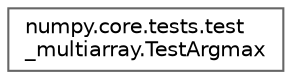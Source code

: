 digraph "Graphical Class Hierarchy"
{
 // LATEX_PDF_SIZE
  bgcolor="transparent";
  edge [fontname=Helvetica,fontsize=10,labelfontname=Helvetica,labelfontsize=10];
  node [fontname=Helvetica,fontsize=10,shape=box,height=0.2,width=0.4];
  rankdir="LR";
  Node0 [id="Node000000",label="numpy.core.tests.test\l_multiarray.TestArgmax",height=0.2,width=0.4,color="grey40", fillcolor="white", style="filled",URL="$d6/d2f/classnumpy_1_1core_1_1tests_1_1test__multiarray_1_1TestArgmax.html",tooltip=" "];
}
